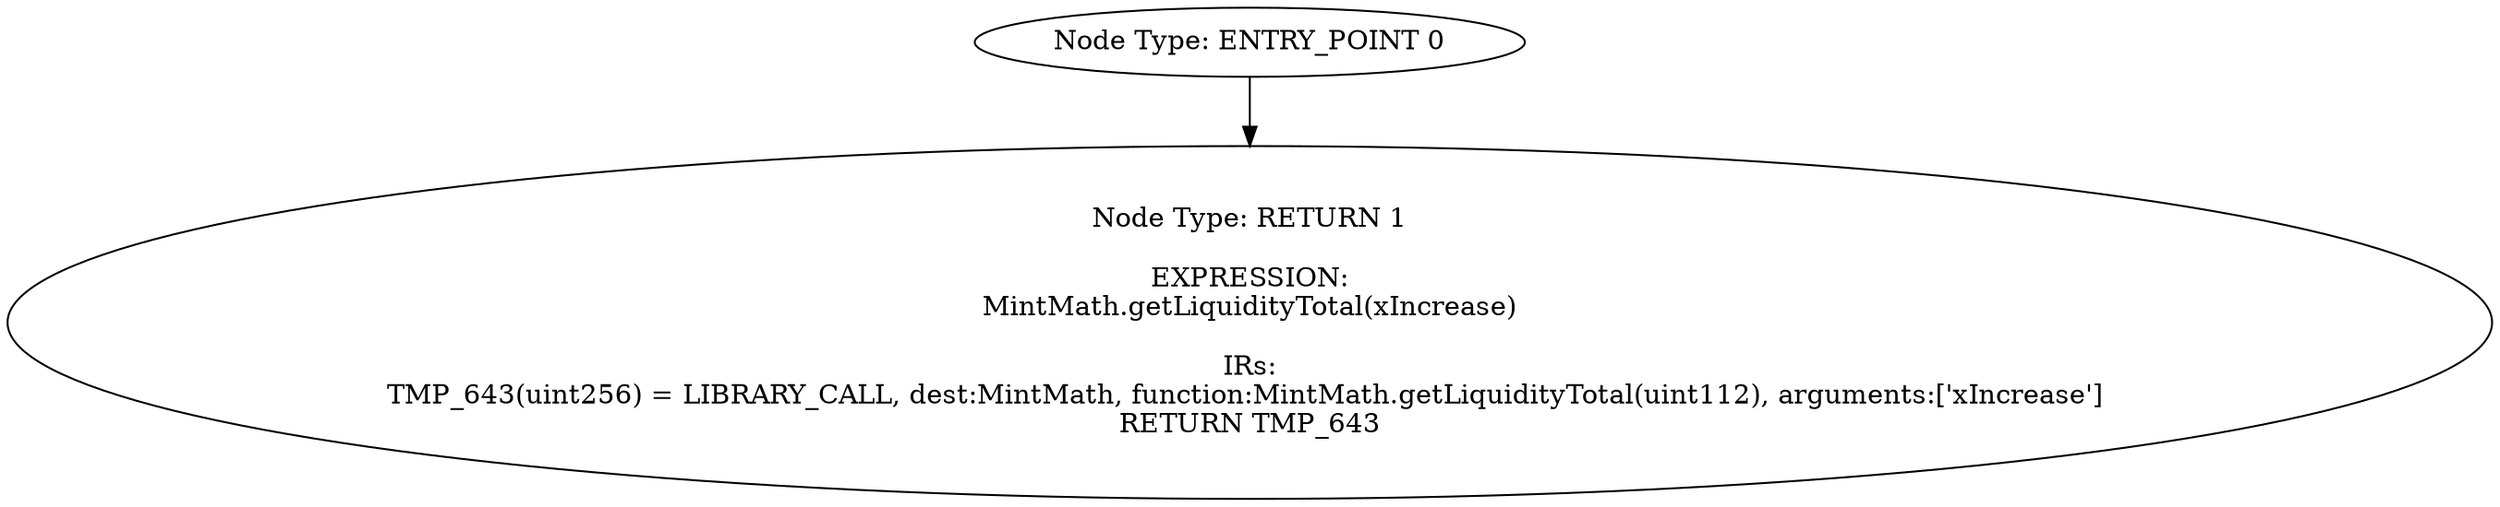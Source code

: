digraph{
0[label="Node Type: ENTRY_POINT 0
"];
0->1;
1[label="Node Type: RETURN 1

EXPRESSION:
MintMath.getLiquidityTotal(xIncrease)

IRs:
TMP_643(uint256) = LIBRARY_CALL, dest:MintMath, function:MintMath.getLiquidityTotal(uint112), arguments:['xIncrease'] 
RETURN TMP_643"];
}
